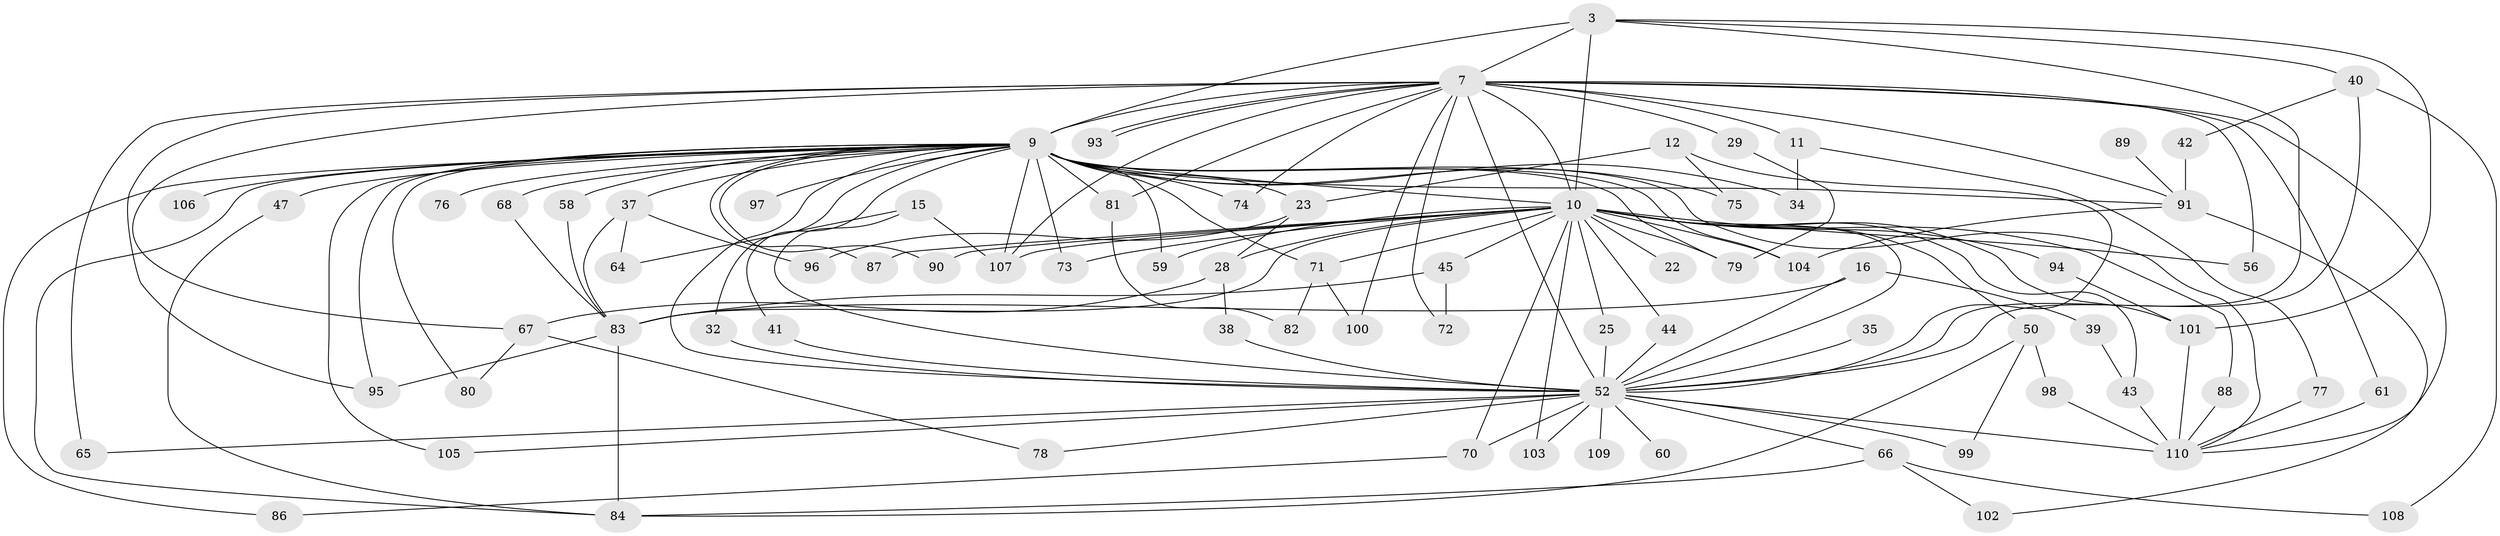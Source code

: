 // original degree distribution, {28: 0.00909090909090909, 18: 0.01818181818181818, 12: 0.00909090909090909, 24: 0.01818181818181818, 22: 0.00909090909090909, 20: 0.00909090909090909, 19: 0.00909090909090909, 25: 0.00909090909090909, 4: 0.14545454545454545, 7: 0.01818181818181818, 5: 0.03636363636363636, 6: 0.00909090909090909, 8: 0.00909090909090909, 2: 0.5454545454545454, 3: 0.14545454545454545}
// Generated by graph-tools (version 1.1) at 2025/49/03/04/25 21:49:28]
// undirected, 77 vertices, 148 edges
graph export_dot {
graph [start="1"]
  node [color=gray90,style=filled];
  3;
  7 [super="+4"];
  9 [super="+2+1"];
  10 [super="+5"];
  11;
  12;
  15;
  16;
  22;
  23;
  25;
  28;
  29;
  32;
  34;
  35;
  37;
  38;
  39;
  40;
  41;
  42;
  43 [super="+31"];
  44;
  45 [super="+13"];
  47;
  50;
  52 [super="+48+8"];
  56;
  58;
  59;
  60;
  61;
  64;
  65 [super="+51"];
  66;
  67;
  68;
  70 [super="+14"];
  71;
  72 [super="+30"];
  73;
  74 [super="+27"];
  75;
  76;
  77;
  78;
  79 [super="+57"];
  80;
  81;
  82;
  83 [super="+54"];
  84 [super="+33"];
  86;
  87;
  88;
  89;
  90;
  91 [super="+19"];
  93;
  94 [super="+63"];
  95 [super="+49"];
  96;
  97;
  98;
  99;
  100;
  101 [super="+20"];
  102;
  103 [super="+24"];
  104 [super="+85+92"];
  105;
  106;
  107 [super="+46+69"];
  108;
  109;
  110 [super="+36+55"];
  3 -- 7 [weight=2];
  3 -- 9 [weight=3];
  3 -- 10 [weight=2];
  3 -- 40;
  3 -- 101 [weight=2];
  3 -- 52 [weight=2];
  7 -- 9 [weight=6];
  7 -- 10 [weight=4];
  7 -- 11 [weight=2];
  7 -- 29 [weight=2];
  7 -- 56;
  7 -- 61;
  7 -- 65 [weight=2];
  7 -- 67;
  7 -- 93;
  7 -- 93;
  7 -- 81;
  7 -- 100;
  7 -- 74;
  7 -- 72;
  7 -- 91;
  7 -- 110;
  7 -- 107 [weight=2];
  7 -- 52 [weight=4];
  7 -- 95;
  9 -- 10 [weight=6];
  9 -- 32;
  9 -- 41;
  9 -- 52 [weight=7];
  9 -- 58;
  9 -- 74 [weight=2];
  9 -- 90;
  9 -- 97 [weight=2];
  9 -- 71;
  9 -- 75;
  9 -- 76 [weight=2];
  9 -- 23;
  9 -- 37;
  9 -- 47 [weight=2];
  9 -- 59;
  9 -- 68;
  9 -- 73;
  9 -- 80;
  9 -- 81;
  9 -- 86;
  9 -- 87;
  9 -- 91 [weight=2];
  9 -- 34;
  9 -- 104 [weight=3];
  9 -- 105;
  9 -- 106;
  9 -- 110;
  9 -- 84;
  9 -- 95;
  9 -- 79;
  9 -- 107;
  10 -- 28;
  10 -- 43 [weight=2];
  10 -- 44;
  10 -- 45 [weight=3];
  10 -- 59;
  10 -- 70 [weight=2];
  10 -- 71;
  10 -- 73;
  10 -- 83 [weight=2];
  10 -- 88;
  10 -- 94 [weight=2];
  10 -- 79;
  10 -- 22;
  10 -- 87;
  10 -- 25;
  10 -- 90;
  10 -- 103 [weight=2];
  10 -- 50;
  10 -- 56;
  10 -- 101;
  10 -- 107;
  10 -- 104;
  10 -- 52 [weight=5];
  11 -- 34;
  11 -- 77;
  12 -- 23;
  12 -- 75;
  12 -- 52 [weight=2];
  15 -- 64;
  15 -- 52 [weight=2];
  15 -- 107;
  16 -- 39;
  16 -- 83;
  16 -- 52 [weight=2];
  23 -- 28;
  23 -- 96;
  25 -- 52;
  28 -- 38;
  28 -- 67;
  29 -- 79;
  32 -- 52;
  35 -- 52 [weight=2];
  37 -- 64;
  37 -- 96;
  37 -- 83;
  38 -- 52;
  39 -- 43;
  40 -- 42;
  40 -- 108;
  40 -- 52;
  41 -- 52;
  42 -- 91;
  43 -- 110 [weight=2];
  44 -- 52;
  45 -- 72 [weight=2];
  45 -- 83 [weight=2];
  47 -- 84;
  50 -- 98;
  50 -- 99;
  50 -- 84;
  52 -- 65;
  52 -- 66;
  52 -- 70;
  52 -- 78;
  52 -- 99;
  52 -- 103;
  52 -- 105;
  52 -- 109;
  52 -- 110 [weight=2];
  52 -- 60 [weight=2];
  58 -- 83;
  61 -- 110;
  66 -- 102;
  66 -- 108;
  66 -- 84;
  67 -- 78;
  67 -- 80;
  68 -- 83;
  70 -- 86;
  71 -- 82;
  71 -- 100;
  77 -- 110;
  81 -- 82;
  83 -- 95;
  83 -- 84;
  88 -- 110;
  89 -- 91;
  91 -- 102;
  91 -- 104;
  94 -- 101;
  98 -- 110;
  101 -- 110;
}
